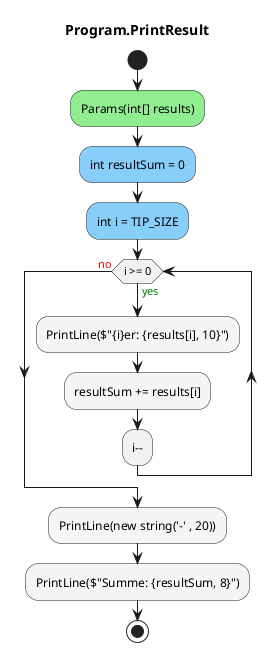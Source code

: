 @startuml Program.PrintResult
title Program.PrintResult
start
#LightGreen:Params(int[] results);
#LightSkyBlue:int resultSum = 0;
#LightSkyBlue:int i = TIP_SIZE;
while (i >= 0) is (<color:green>yes)
        #WhiteSmoke:PrintLine($"{i}er: {results[i], 10}");
        #WhiteSmoke:resultSum += results[i];
:i--;
endwhile (<color:red>no)
#WhiteSmoke:PrintLine(new string('-' , 20));
#WhiteSmoke:PrintLine($"Summe: {resultSum, 8}");
stop
@enduml
